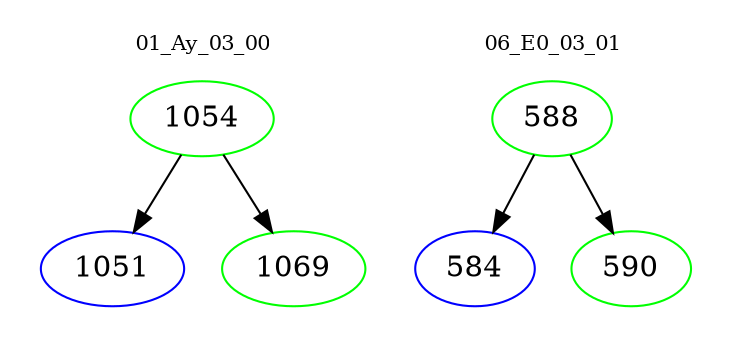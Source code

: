 digraph{
subgraph cluster_0 {
color = white
label = "01_Ay_03_00";
fontsize=10;
T0_1054 [label="1054", color="green"]
T0_1054 -> T0_1051 [color="black"]
T0_1051 [label="1051", color="blue"]
T0_1054 -> T0_1069 [color="black"]
T0_1069 [label="1069", color="green"]
}
subgraph cluster_1 {
color = white
label = "06_E0_03_01";
fontsize=10;
T1_588 [label="588", color="green"]
T1_588 -> T1_584 [color="black"]
T1_584 [label="584", color="blue"]
T1_588 -> T1_590 [color="black"]
T1_590 [label="590", color="green"]
}
}
